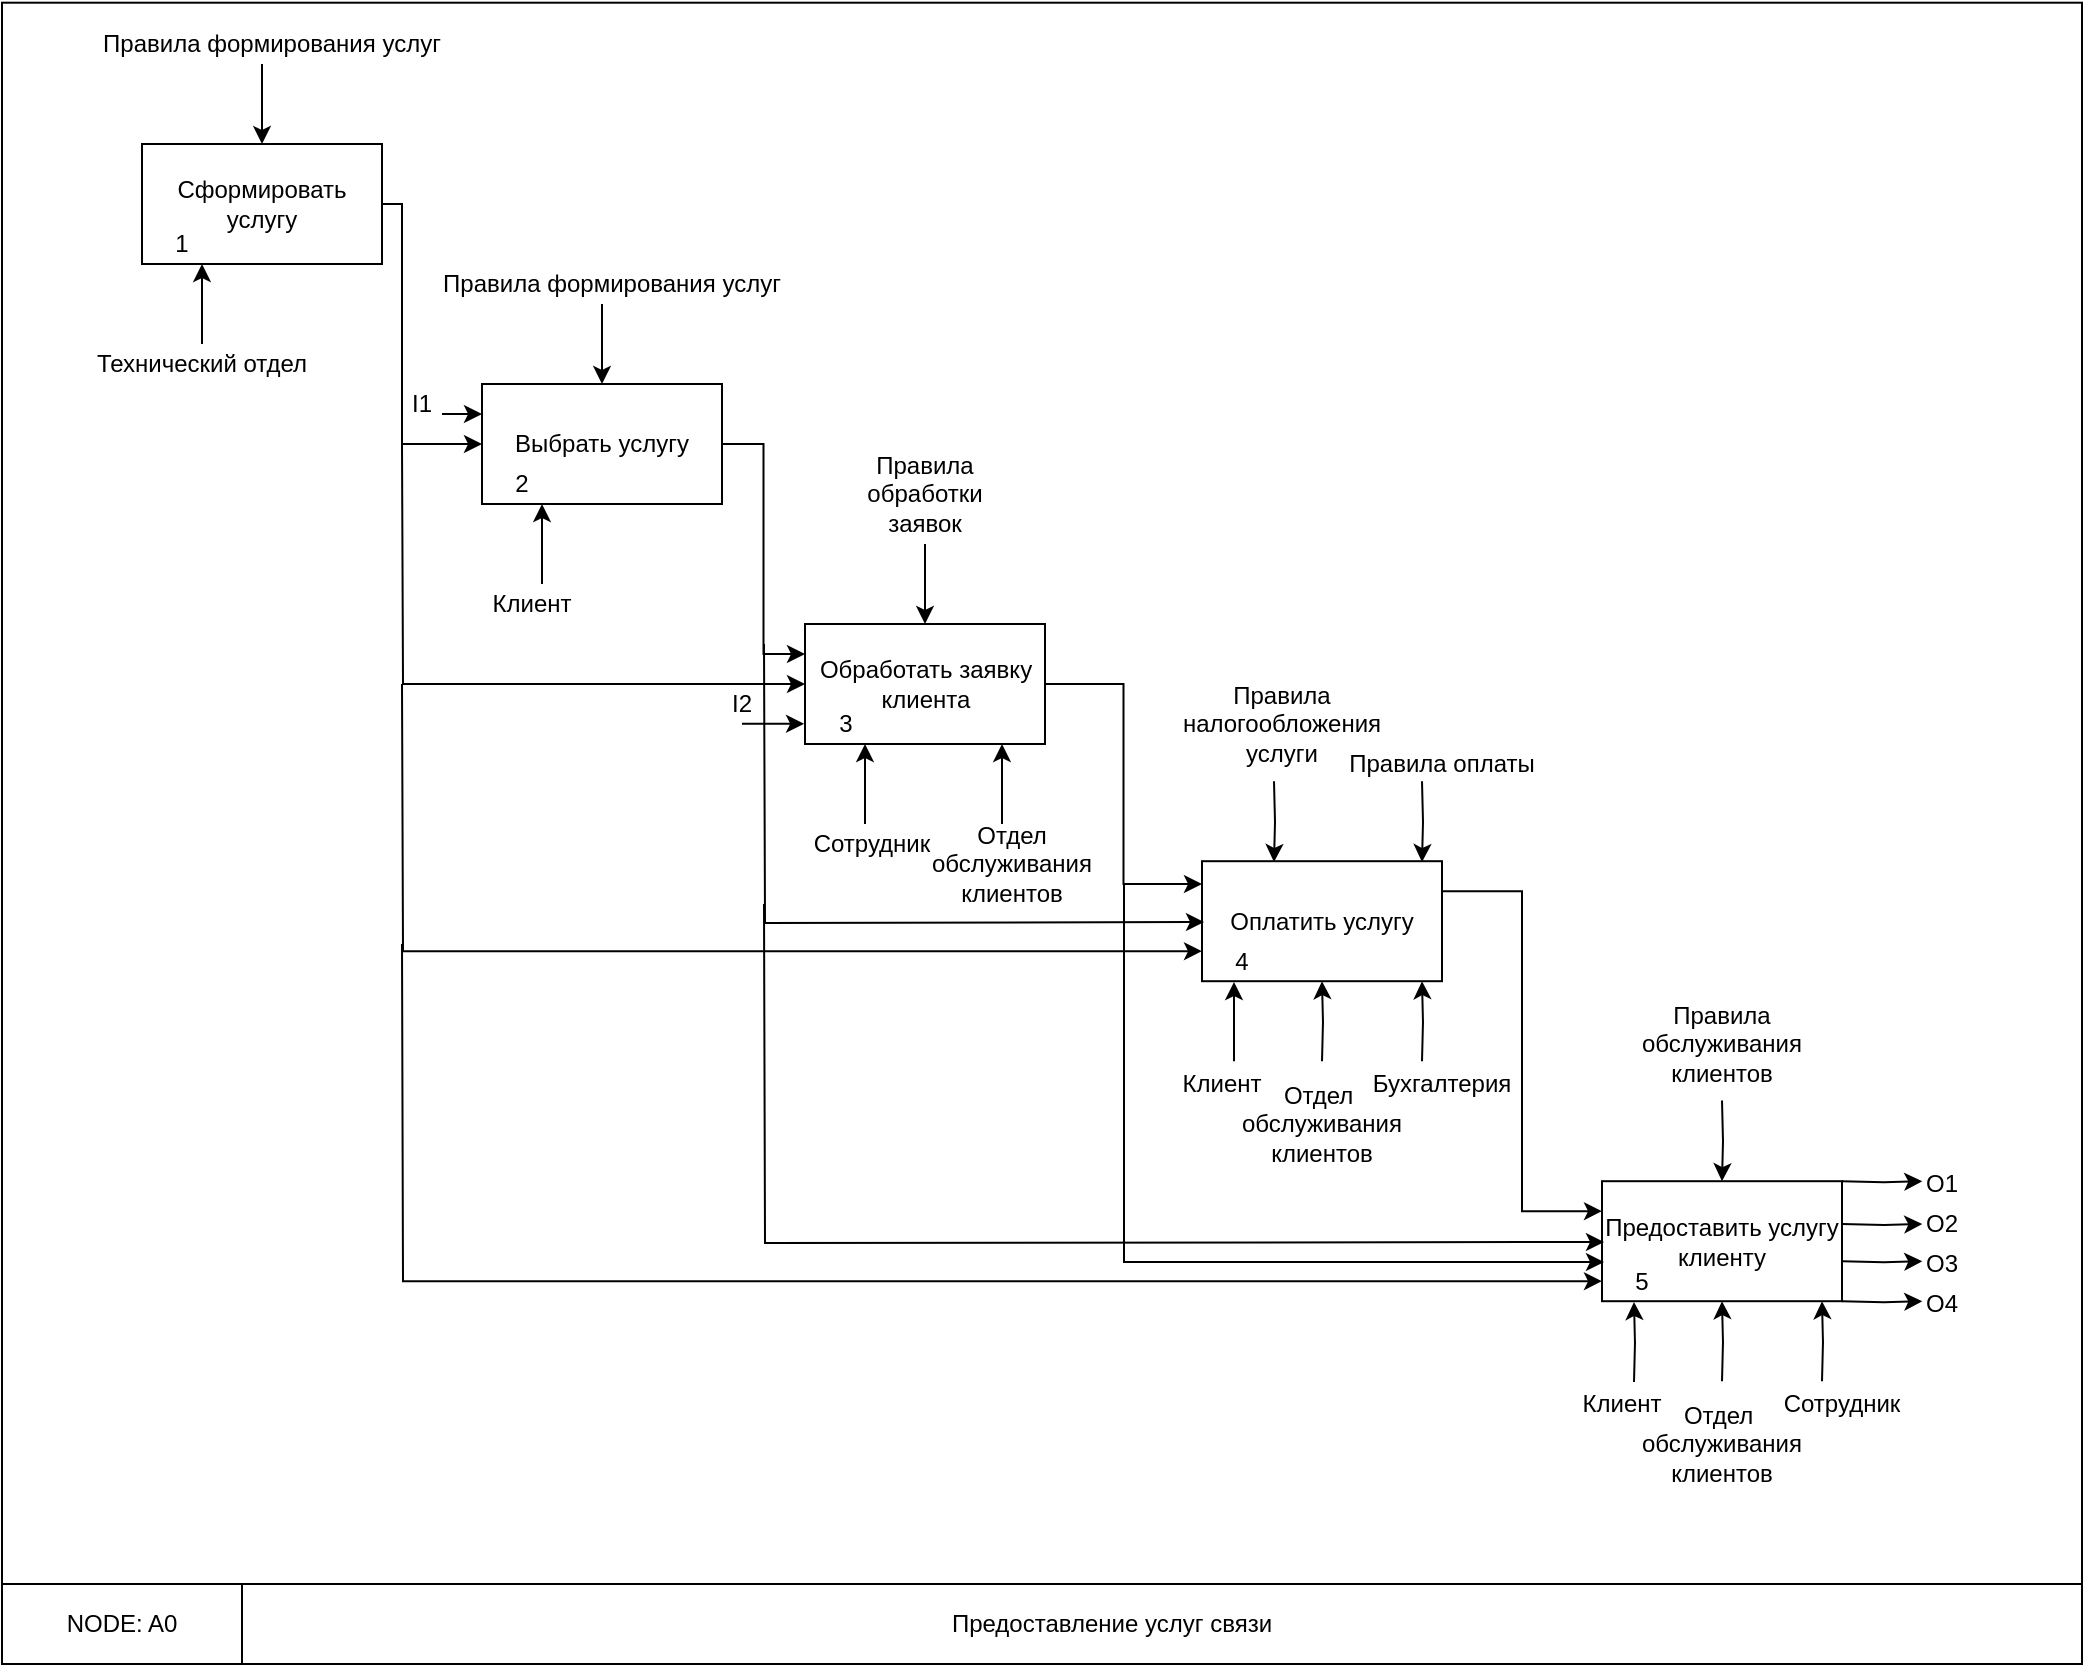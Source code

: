<mxfile version="12.4.2" type="github" pages="1"><diagram id="mF_yQARg7BxAX6xWqbUg" name="Page-1"><mxGraphModel dx="865" dy="443" grid="1" gridSize="10" guides="1" tooltips="1" connect="1" arrows="1" fold="1" page="1" pageScale="1" pageWidth="827" pageHeight="1169" math="0" shadow="0"><root><mxCell id="0"/><mxCell id="1" parent="0"/><mxCell id="2whtAdRRtvwtdli_gjir-16" value="" style="rounded=0;whiteSpace=wrap;html=1;fillColor=none;" vertex="1" parent="1"><mxGeometry x="40" y="9.35" width="1040" height="830.65" as="geometry"/></mxCell><mxCell id="2whtAdRRtvwtdli_gjir-18" value="" style="rounded=0;whiteSpace=wrap;html=1;fillColor=none;" vertex="1" parent="1"><mxGeometry x="40" y="800" width="1040" height="40" as="geometry"/></mxCell><mxCell id="2whtAdRRtvwtdli_gjir-19" value="" style="rounded=0;whiteSpace=wrap;html=1;fillColor=none;" vertex="1" parent="1"><mxGeometry x="40" y="800" width="120" height="40" as="geometry"/></mxCell><mxCell id="2whtAdRRtvwtdli_gjir-21" value="NODE: A0" style="text;html=1;strokeColor=none;fillColor=none;align=center;verticalAlign=middle;whiteSpace=wrap;rounded=0;" vertex="1" parent="1"><mxGeometry x="65" y="810" width="70" height="20" as="geometry"/></mxCell><mxCell id="2whtAdRRtvwtdli_gjir-22" value="Предоставление услуг связи" style="text;html=1;strokeColor=none;fillColor=none;align=center;verticalAlign=middle;whiteSpace=wrap;rounded=0;" vertex="1" parent="1"><mxGeometry x="390" y="810" width="410" height="20" as="geometry"/></mxCell><mxCell id="2whtAdRRtvwtdli_gjir-27" style="edgeStyle=orthogonalEdgeStyle;rounded=0;orthogonalLoop=1;jettySize=auto;html=1;exitX=0.5;exitY=0;exitDx=0;exitDy=0;endArrow=none;endFill=0;startArrow=classic;startFill=1;" edge="1" parent="1" source="2whtAdRRtvwtdli_gjir-23"><mxGeometry relative="1" as="geometry"><mxPoint x="170" y="40" as="targetPoint"/></mxGeometry></mxCell><mxCell id="2whtAdRRtvwtdli_gjir-38" style="edgeStyle=orthogonalEdgeStyle;rounded=0;orthogonalLoop=1;jettySize=auto;html=1;exitX=1;exitY=0.5;exitDx=0;exitDy=0;startArrow=none;startFill=0;endArrow=classic;endFill=1;entryX=0;entryY=0.5;entryDx=0;entryDy=0;" edge="1" parent="1" source="2whtAdRRtvwtdli_gjir-23" target="2whtAdRRtvwtdli_gjir-33"><mxGeometry relative="1" as="geometry"><mxPoint x="240" y="110" as="targetPoint"/><Array as="points"><mxPoint x="240" y="110"/><mxPoint x="240" y="230"/></Array></mxGeometry></mxCell><mxCell id="2whtAdRRtvwtdli_gjir-23" value="Сформировать услугу" style="rounded=0;whiteSpace=wrap;html=1;fillColor=none;" vertex="1" parent="1"><mxGeometry x="110" y="80" width="120" height="60" as="geometry"/></mxCell><mxCell id="2whtAdRRtvwtdli_gjir-28" value="Правила формирования услуг" style="text;html=1;strokeColor=none;fillColor=none;align=center;verticalAlign=middle;whiteSpace=wrap;rounded=0;" vertex="1" parent="1"><mxGeometry x="80" y="20" width="190" height="20" as="geometry"/></mxCell><mxCell id="2whtAdRRtvwtdli_gjir-30" style="edgeStyle=orthogonalEdgeStyle;rounded=0;orthogonalLoop=1;jettySize=auto;html=1;exitX=0.75;exitY=1;exitDx=0;exitDy=0;startArrow=classic;startFill=1;endArrow=none;endFill=0;" edge="1" parent="1" source="2whtAdRRtvwtdli_gjir-29"><mxGeometry relative="1" as="geometry"><mxPoint x="140" y="180" as="targetPoint"/></mxGeometry></mxCell><mxCell id="2whtAdRRtvwtdli_gjir-29" value="1" style="text;html=1;strokeColor=none;fillColor=none;align=center;verticalAlign=middle;whiteSpace=wrap;rounded=0;" vertex="1" parent="1"><mxGeometry x="110" y="120" width="40" height="20" as="geometry"/></mxCell><mxCell id="2whtAdRRtvwtdli_gjir-31" value="Технический отдел" style="text;html=1;strokeColor=none;fillColor=none;align=center;verticalAlign=middle;whiteSpace=wrap;rounded=0;" vertex="1" parent="1"><mxGeometry x="65" y="180" width="150" height="20" as="geometry"/></mxCell><mxCell id="2whtAdRRtvwtdli_gjir-32" style="edgeStyle=orthogonalEdgeStyle;rounded=0;orthogonalLoop=1;jettySize=auto;html=1;exitX=0.5;exitY=0;exitDx=0;exitDy=0;endArrow=none;endFill=0;startArrow=classic;startFill=1;" edge="1" parent="1" source="2whtAdRRtvwtdli_gjir-33"><mxGeometry relative="1" as="geometry"><mxPoint x="340" y="160" as="targetPoint"/></mxGeometry></mxCell><mxCell id="2whtAdRRtvwtdli_gjir-39" style="edgeStyle=orthogonalEdgeStyle;rounded=0;orthogonalLoop=1;jettySize=auto;html=1;exitX=0;exitY=0.25;exitDx=0;exitDy=0;startArrow=classic;startFill=1;endArrow=none;endFill=0;" edge="1" parent="1" source="2whtAdRRtvwtdli_gjir-33"><mxGeometry relative="1" as="geometry"><mxPoint x="260" y="215" as="targetPoint"/></mxGeometry></mxCell><mxCell id="2whtAdRRtvwtdli_gjir-47" style="edgeStyle=orthogonalEdgeStyle;rounded=0;orthogonalLoop=1;jettySize=auto;html=1;exitX=1;exitY=0.5;exitDx=0;exitDy=0;startArrow=none;startFill=0;endArrow=classic;endFill=1;entryX=0;entryY=0.25;entryDx=0;entryDy=0;" edge="1" parent="1" source="2whtAdRRtvwtdli_gjir-33" target="2whtAdRRtvwtdli_gjir-42"><mxGeometry relative="1" as="geometry"><mxPoint x="420" y="230" as="targetPoint"/></mxGeometry></mxCell><mxCell id="2whtAdRRtvwtdli_gjir-33" value="Выбрать услугу" style="rounded=0;whiteSpace=wrap;html=1;fillColor=none;" vertex="1" parent="1"><mxGeometry x="280" y="200" width="120" height="60" as="geometry"/></mxCell><mxCell id="2whtAdRRtvwtdli_gjir-34" value="Правила формирования услуг" style="text;html=1;strokeColor=none;fillColor=none;align=center;verticalAlign=middle;whiteSpace=wrap;rounded=0;" vertex="1" parent="1"><mxGeometry x="250" y="140" width="190" height="20" as="geometry"/></mxCell><mxCell id="2whtAdRRtvwtdli_gjir-35" style="edgeStyle=orthogonalEdgeStyle;rounded=0;orthogonalLoop=1;jettySize=auto;html=1;exitX=0.75;exitY=1;exitDx=0;exitDy=0;startArrow=classic;startFill=1;endArrow=none;endFill=0;" edge="1" parent="1" source="2whtAdRRtvwtdli_gjir-36"><mxGeometry relative="1" as="geometry"><mxPoint x="310" y="300" as="targetPoint"/></mxGeometry></mxCell><mxCell id="2whtAdRRtvwtdli_gjir-36" value="2" style="text;html=1;strokeColor=none;fillColor=none;align=center;verticalAlign=middle;whiteSpace=wrap;rounded=0;" vertex="1" parent="1"><mxGeometry x="280" y="240" width="40" height="20" as="geometry"/></mxCell><mxCell id="2whtAdRRtvwtdli_gjir-37" value="Клиент" style="text;html=1;strokeColor=none;fillColor=none;align=center;verticalAlign=middle;whiteSpace=wrap;rounded=0;" vertex="1" parent="1"><mxGeometry x="230" y="300" width="150" height="20" as="geometry"/></mxCell><mxCell id="2whtAdRRtvwtdli_gjir-40" value="I1" style="text;html=1;strokeColor=none;fillColor=none;align=center;verticalAlign=middle;whiteSpace=wrap;rounded=0;" vertex="1" parent="1"><mxGeometry x="230" y="200" width="40" height="20" as="geometry"/></mxCell><mxCell id="2whtAdRRtvwtdli_gjir-41" style="edgeStyle=orthogonalEdgeStyle;rounded=0;orthogonalLoop=1;jettySize=auto;html=1;exitX=0.5;exitY=0;exitDx=0;exitDy=0;endArrow=none;endFill=0;startArrow=classic;startFill=1;" edge="1" parent="1" source="2whtAdRRtvwtdli_gjir-42"><mxGeometry relative="1" as="geometry"><mxPoint x="501.5" y="280" as="targetPoint"/></mxGeometry></mxCell><mxCell id="2whtAdRRtvwtdli_gjir-50" style="edgeStyle=orthogonalEdgeStyle;rounded=0;orthogonalLoop=1;jettySize=auto;html=1;exitX=0;exitY=0.5;exitDx=0;exitDy=0;startArrow=classic;startFill=1;endArrow=none;endFill=0;" edge="1" parent="1" source="2whtAdRRtvwtdli_gjir-42"><mxGeometry relative="1" as="geometry"><mxPoint x="240.0" y="230" as="targetPoint"/></mxGeometry></mxCell><mxCell id="2whtAdRRtvwtdli_gjir-67" style="edgeStyle=orthogonalEdgeStyle;rounded=0;orthogonalLoop=1;jettySize=auto;html=1;exitX=1;exitY=0.5;exitDx=0;exitDy=0;startArrow=none;startFill=0;endArrow=classic;endFill=1;entryX=0;entryY=0.19;entryDx=0;entryDy=0;entryPerimeter=0;" edge="1" parent="1" source="2whtAdRRtvwtdli_gjir-42" target="2whtAdRRtvwtdli_gjir-55"><mxGeometry relative="1" as="geometry"><mxPoint x="599.81" y="349.857" as="targetPoint"/></mxGeometry></mxCell><mxCell id="2whtAdRRtvwtdli_gjir-42" value="Обработать заявку клиента" style="rounded=0;whiteSpace=wrap;html=1;fillColor=none;" vertex="1" parent="1"><mxGeometry x="441.5" y="320" width="120" height="60" as="geometry"/></mxCell><mxCell id="2whtAdRRtvwtdli_gjir-43" value="Правила обработки заявок" style="text;html=1;strokeColor=none;fillColor=none;align=center;verticalAlign=middle;whiteSpace=wrap;rounded=0;" vertex="1" parent="1"><mxGeometry x="452.25" y="250" width="98.5" height="10" as="geometry"/></mxCell><mxCell id="2whtAdRRtvwtdli_gjir-44" style="edgeStyle=orthogonalEdgeStyle;rounded=0;orthogonalLoop=1;jettySize=auto;html=1;exitX=0.75;exitY=1;exitDx=0;exitDy=0;startArrow=classic;startFill=1;endArrow=none;endFill=0;" edge="1" parent="1" source="2whtAdRRtvwtdli_gjir-45"><mxGeometry relative="1" as="geometry"><mxPoint x="471.5" y="420" as="targetPoint"/></mxGeometry></mxCell><mxCell id="2whtAdRRtvwtdli_gjir-45" value="3" style="text;html=1;strokeColor=none;fillColor=none;align=center;verticalAlign=middle;whiteSpace=wrap;rounded=0;" vertex="1" parent="1"><mxGeometry x="441.5" y="360" width="40" height="20" as="geometry"/></mxCell><mxCell id="2whtAdRRtvwtdli_gjir-46" value="Сотрудник" style="text;html=1;strokeColor=none;fillColor=none;align=center;verticalAlign=middle;whiteSpace=wrap;rounded=0;" vertex="1" parent="1"><mxGeometry x="440" y="420" width="70" height="20" as="geometry"/></mxCell><mxCell id="2whtAdRRtvwtdli_gjir-48" value="" style="endArrow=classic;html=1;" edge="1" parent="1"><mxGeometry width="50" height="50" relative="1" as="geometry"><mxPoint x="540" y="420" as="sourcePoint"/><mxPoint x="540" y="380" as="targetPoint"/></mxGeometry></mxCell><mxCell id="2whtAdRRtvwtdli_gjir-49" value="Отдел обслуживания клиентов" style="text;html=1;strokeColor=none;fillColor=none;align=center;verticalAlign=middle;whiteSpace=wrap;rounded=0;" vertex="1" parent="1"><mxGeometry x="525" y="430" width="40" height="20" as="geometry"/></mxCell><mxCell id="2whtAdRRtvwtdli_gjir-51" style="edgeStyle=orthogonalEdgeStyle;rounded=0;orthogonalLoop=1;jettySize=auto;html=1;exitX=0;exitY=0.25;exitDx=0;exitDy=0;startArrow=classic;startFill=1;endArrow=none;endFill=0;entryX=0.5;entryY=1;entryDx=0;entryDy=0;" edge="1" parent="1" target="2whtAdRRtvwtdli_gjir-52"><mxGeometry relative="1" as="geometry"><mxPoint x="421.032" y="369.92" as="targetPoint"/><mxPoint x="441.032" y="369.92" as="sourcePoint"/></mxGeometry></mxCell><mxCell id="2whtAdRRtvwtdli_gjir-52" value="I2" style="text;html=1;strokeColor=none;fillColor=none;align=center;verticalAlign=middle;whiteSpace=wrap;rounded=0;" vertex="1" parent="1"><mxGeometry x="390" y="350" width="40" height="20" as="geometry"/></mxCell><mxCell id="2whtAdRRtvwtdli_gjir-54" style="edgeStyle=orthogonalEdgeStyle;rounded=0;orthogonalLoop=1;jettySize=auto;html=1;exitX=0.5;exitY=0;exitDx=0;exitDy=0;endArrow=none;endFill=0;startArrow=classic;startFill=1;" edge="1" parent="1"><mxGeometry relative="1" as="geometry"><mxPoint x="676" y="398.6" as="targetPoint"/><mxPoint x="676" y="439" as="sourcePoint"/></mxGeometry></mxCell><mxCell id="2whtAdRRtvwtdli_gjir-68" style="edgeStyle=orthogonalEdgeStyle;rounded=0;orthogonalLoop=1;jettySize=auto;html=1;exitX=0;exitY=0.5;exitDx=0;exitDy=0;startArrow=classic;startFill=1;endArrow=none;endFill=0;" edge="1" parent="1"><mxGeometry relative="1" as="geometry"><mxPoint x="421" y="330" as="targetPoint"/><mxPoint x="641" y="469" as="sourcePoint"/></mxGeometry></mxCell><mxCell id="2whtAdRRtvwtdli_gjir-91" style="edgeStyle=orthogonalEdgeStyle;rounded=0;orthogonalLoop=1;jettySize=auto;html=1;exitX=1;exitY=0.25;exitDx=0;exitDy=0;entryX=0;entryY=0.25;entryDx=0;entryDy=0;startArrow=none;startFill=0;endArrow=classic;endFill=1;" edge="1" parent="1" source="2whtAdRRtvwtdli_gjir-55" target="2whtAdRRtvwtdli_gjir-71"><mxGeometry relative="1" as="geometry"/></mxCell><mxCell id="2whtAdRRtvwtdli_gjir-55" value="Оплатить услугу" style="rounded=0;whiteSpace=wrap;html=1;fillColor=none;" vertex="1" parent="1"><mxGeometry x="640" y="438.6" width="120" height="60" as="geometry"/></mxCell><mxCell id="2whtAdRRtvwtdli_gjir-56" style="edgeStyle=orthogonalEdgeStyle;rounded=0;orthogonalLoop=1;jettySize=auto;html=1;exitX=0.75;exitY=1;exitDx=0;exitDy=0;startArrow=classic;startFill=1;endArrow=none;endFill=0;" edge="1" parent="1"><mxGeometry relative="1" as="geometry"><mxPoint x="656" y="538.6" as="targetPoint"/><mxPoint x="656" y="499" as="sourcePoint"/></mxGeometry></mxCell><mxCell id="2whtAdRRtvwtdli_gjir-69" style="edgeStyle=orthogonalEdgeStyle;rounded=0;orthogonalLoop=1;jettySize=auto;html=1;exitX=0;exitY=0.25;exitDx=0;exitDy=0;startArrow=classic;startFill=1;endArrow=none;endFill=0;" edge="1" parent="1" source="2whtAdRRtvwtdli_gjir-57"><mxGeometry relative="1" as="geometry"><mxPoint x="240" y="350" as="targetPoint"/></mxGeometry></mxCell><mxCell id="2whtAdRRtvwtdli_gjir-57" value="4" style="text;html=1;strokeColor=none;fillColor=none;align=center;verticalAlign=middle;whiteSpace=wrap;rounded=0;" vertex="1" parent="1"><mxGeometry x="640" y="478.6" width="40" height="20" as="geometry"/></mxCell><mxCell id="2whtAdRRtvwtdli_gjir-58" value="Правила налогообложения услуги" style="text;html=1;strokeColor=none;fillColor=none;align=center;verticalAlign=middle;whiteSpace=wrap;rounded=0;" vertex="1" parent="1"><mxGeometry x="660" y="360" width="40" height="20" as="geometry"/></mxCell><mxCell id="2whtAdRRtvwtdli_gjir-59" style="edgeStyle=orthogonalEdgeStyle;rounded=0;orthogonalLoop=1;jettySize=auto;html=1;exitX=0.5;exitY=0;exitDx=0;exitDy=0;endArrow=none;endFill=0;startArrow=classic;startFill=1;" edge="1" parent="1"><mxGeometry relative="1" as="geometry"><mxPoint x="750" y="398.6" as="targetPoint"/><mxPoint x="750" y="439" as="sourcePoint"/></mxGeometry></mxCell><mxCell id="2whtAdRRtvwtdli_gjir-60" value="Правила оплаты" style="text;html=1;strokeColor=none;fillColor=none;align=center;verticalAlign=middle;whiteSpace=wrap;rounded=0;" vertex="1" parent="1"><mxGeometry x="700" y="380" width="120" height="20" as="geometry"/></mxCell><mxCell id="2whtAdRRtvwtdli_gjir-61" value="Клиент" style="text;html=1;strokeColor=none;fillColor=none;align=center;verticalAlign=middle;whiteSpace=wrap;rounded=0;" vertex="1" parent="1"><mxGeometry x="630" y="540" width="40" height="20" as="geometry"/></mxCell><mxCell id="2whtAdRRtvwtdli_gjir-62" style="edgeStyle=orthogonalEdgeStyle;rounded=0;orthogonalLoop=1;jettySize=auto;html=1;exitX=0.75;exitY=1;exitDx=0;exitDy=0;startArrow=classic;startFill=1;endArrow=none;endFill=0;" edge="1" parent="1"><mxGeometry relative="1" as="geometry"><mxPoint x="750" y="538.6" as="targetPoint"/><mxPoint x="750" y="498.6" as="sourcePoint"/></mxGeometry></mxCell><mxCell id="2whtAdRRtvwtdli_gjir-63" style="edgeStyle=orthogonalEdgeStyle;rounded=0;orthogonalLoop=1;jettySize=auto;html=1;exitX=0.75;exitY=1;exitDx=0;exitDy=0;startArrow=classic;startFill=1;endArrow=none;endFill=0;" edge="1" parent="1"><mxGeometry relative="1" as="geometry"><mxPoint x="700" y="538.6" as="targetPoint"/><mxPoint x="700" y="498.6" as="sourcePoint"/></mxGeometry></mxCell><mxCell id="2whtAdRRtvwtdli_gjir-65" value="Отдел&amp;nbsp; обслуживания клиентов" style="text;html=1;strokeColor=none;fillColor=none;align=center;verticalAlign=middle;whiteSpace=wrap;rounded=0;" vertex="1" parent="1"><mxGeometry x="680" y="560" width="40" height="20" as="geometry"/></mxCell><mxCell id="2whtAdRRtvwtdli_gjir-66" value="Бухгалтерия" style="text;html=1;strokeColor=none;fillColor=none;align=center;verticalAlign=middle;whiteSpace=wrap;rounded=0;" vertex="1" parent="1"><mxGeometry x="740" y="540" width="40" height="20" as="geometry"/></mxCell><mxCell id="2whtAdRRtvwtdli_gjir-92" style="edgeStyle=orthogonalEdgeStyle;rounded=0;orthogonalLoop=1;jettySize=auto;html=1;exitX=0;exitY=0.5;exitDx=0;exitDy=0;startArrow=classic;startFill=1;endArrow=none;endFill=0;" edge="1" parent="1"><mxGeometry relative="1" as="geometry"><mxPoint x="421" y="460" as="targetPoint"/><mxPoint x="841" y="629" as="sourcePoint"/></mxGeometry></mxCell><mxCell id="2whtAdRRtvwtdli_gjir-71" value="Предоставить услугу клиенту" style="rounded=0;whiteSpace=wrap;html=1;fillColor=none;" vertex="1" parent="1"><mxGeometry x="840" y="598.6" width="120" height="60" as="geometry"/></mxCell><mxCell id="2whtAdRRtvwtdli_gjir-72" style="edgeStyle=orthogonalEdgeStyle;rounded=0;orthogonalLoop=1;jettySize=auto;html=1;exitX=0.75;exitY=1;exitDx=0;exitDy=0;startArrow=classic;startFill=1;endArrow=none;endFill=0;" edge="1" parent="1"><mxGeometry relative="1" as="geometry"><mxPoint x="856" y="699" as="targetPoint"/><mxPoint x="856" y="659" as="sourcePoint"/></mxGeometry></mxCell><mxCell id="2whtAdRRtvwtdli_gjir-93" style="edgeStyle=orthogonalEdgeStyle;rounded=0;orthogonalLoop=1;jettySize=auto;html=1;exitX=0;exitY=0;exitDx=0;exitDy=0;startArrow=classic;startFill=1;endArrow=none;endFill=0;" edge="1" parent="1"><mxGeometry relative="1" as="geometry"><mxPoint x="601" y="450" as="targetPoint"/><mxPoint x="841" y="639" as="sourcePoint"/><Array as="points"><mxPoint x="601" y="639"/></Array></mxGeometry></mxCell><mxCell id="2whtAdRRtvwtdli_gjir-94" style="edgeStyle=orthogonalEdgeStyle;rounded=0;orthogonalLoop=1;jettySize=auto;html=1;exitX=0;exitY=0.5;exitDx=0;exitDy=0;startArrow=classic;startFill=1;endArrow=none;endFill=0;" edge="1" parent="1" source="2whtAdRRtvwtdli_gjir-73"><mxGeometry relative="1" as="geometry"><mxPoint x="240" y="480" as="targetPoint"/></mxGeometry></mxCell><mxCell id="2whtAdRRtvwtdli_gjir-73" value="5" style="text;html=1;strokeColor=none;fillColor=none;align=center;verticalAlign=middle;whiteSpace=wrap;rounded=0;" vertex="1" parent="1"><mxGeometry x="840" y="638.6" width="40" height="20" as="geometry"/></mxCell><mxCell id="2whtAdRRtvwtdli_gjir-75" style="edgeStyle=orthogonalEdgeStyle;rounded=0;orthogonalLoop=1;jettySize=auto;html=1;exitX=0.5;exitY=0;exitDx=0;exitDy=0;endArrow=none;endFill=0;startArrow=classic;startFill=1;" edge="1" parent="1"><mxGeometry relative="1" as="geometry"><mxPoint x="900" y="558.2" as="targetPoint"/><mxPoint x="900" y="598.6" as="sourcePoint"/></mxGeometry></mxCell><mxCell id="2whtAdRRtvwtdli_gjir-76" value="Правила обслуживания клиентов" style="text;html=1;strokeColor=none;fillColor=none;align=center;verticalAlign=middle;whiteSpace=wrap;rounded=0;" vertex="1" parent="1"><mxGeometry x="840" y="520" width="120" height="20" as="geometry"/></mxCell><mxCell id="2whtAdRRtvwtdli_gjir-77" value="Клиент" style="text;html=1;strokeColor=none;fillColor=none;align=center;verticalAlign=middle;whiteSpace=wrap;rounded=0;" vertex="1" parent="1"><mxGeometry x="830" y="700" width="40" height="20" as="geometry"/></mxCell><mxCell id="2whtAdRRtvwtdli_gjir-78" style="edgeStyle=orthogonalEdgeStyle;rounded=0;orthogonalLoop=1;jettySize=auto;html=1;exitX=0.75;exitY=1;exitDx=0;exitDy=0;startArrow=classic;startFill=1;endArrow=none;endFill=0;" edge="1" parent="1"><mxGeometry relative="1" as="geometry"><mxPoint x="950" y="698.6" as="targetPoint"/><mxPoint x="950" y="658.6" as="sourcePoint"/></mxGeometry></mxCell><mxCell id="2whtAdRRtvwtdli_gjir-79" style="edgeStyle=orthogonalEdgeStyle;rounded=0;orthogonalLoop=1;jettySize=auto;html=1;exitX=0.75;exitY=1;exitDx=0;exitDy=0;startArrow=classic;startFill=1;endArrow=none;endFill=0;" edge="1" parent="1"><mxGeometry relative="1" as="geometry"><mxPoint x="900" y="698.6" as="targetPoint"/><mxPoint x="900" y="658.6" as="sourcePoint"/></mxGeometry></mxCell><mxCell id="2whtAdRRtvwtdli_gjir-80" value="Отдел&amp;nbsp; обслуживания клиентов" style="text;html=1;strokeColor=none;fillColor=none;align=center;verticalAlign=middle;whiteSpace=wrap;rounded=0;" vertex="1" parent="1"><mxGeometry x="880" y="720" width="40" height="20" as="geometry"/></mxCell><mxCell id="2whtAdRRtvwtdli_gjir-81" value="Сотрудник" style="text;html=1;strokeColor=none;fillColor=none;align=center;verticalAlign=middle;whiteSpace=wrap;rounded=0;" vertex="1" parent="1"><mxGeometry x="940" y="700" width="40" height="20" as="geometry"/></mxCell><mxCell id="2whtAdRRtvwtdli_gjir-83" style="edgeStyle=orthogonalEdgeStyle;rounded=0;orthogonalLoop=1;jettySize=auto;html=1;exitX=1;exitY=0.25;exitDx=0;exitDy=0;startArrow=none;startFill=0;endArrow=classic;endFill=1;" edge="1" parent="1"><mxGeometry relative="1" as="geometry"><mxPoint x="1000.14" y="620.0" as="targetPoint"/><mxPoint x="960.002" y="620.0" as="sourcePoint"/></mxGeometry></mxCell><mxCell id="2whtAdRRtvwtdli_gjir-84" style="edgeStyle=orthogonalEdgeStyle;rounded=0;orthogonalLoop=1;jettySize=auto;html=1;exitX=1;exitY=0.25;exitDx=0;exitDy=0;startArrow=none;startFill=0;endArrow=classic;endFill=1;" edge="1" parent="1"><mxGeometry relative="1" as="geometry"><mxPoint x="1000.14" y="658.6" as="targetPoint"/><mxPoint x="960.002" y="658.6" as="sourcePoint"/></mxGeometry></mxCell><mxCell id="2whtAdRRtvwtdli_gjir-85" style="edgeStyle=orthogonalEdgeStyle;rounded=0;orthogonalLoop=1;jettySize=auto;html=1;exitX=1;exitY=0.25;exitDx=0;exitDy=0;startArrow=none;startFill=0;endArrow=classic;endFill=1;" edge="1" parent="1"><mxGeometry relative="1" as="geometry"><mxPoint x="1000.14" y="638.6" as="targetPoint"/><mxPoint x="960.002" y="638.6" as="sourcePoint"/></mxGeometry></mxCell><mxCell id="2whtAdRRtvwtdli_gjir-86" style="edgeStyle=orthogonalEdgeStyle;rounded=0;orthogonalLoop=1;jettySize=auto;html=1;exitX=1;exitY=0.25;exitDx=0;exitDy=0;startArrow=none;startFill=0;endArrow=classic;endFill=1;" edge="1" parent="1"><mxGeometry relative="1" as="geometry"><mxPoint x="1000.14" y="598.6" as="targetPoint"/><mxPoint x="960.002" y="598.6" as="sourcePoint"/></mxGeometry></mxCell><mxCell id="2whtAdRRtvwtdli_gjir-87" value="O1" style="text;html=1;strokeColor=none;fillColor=none;align=center;verticalAlign=middle;whiteSpace=wrap;rounded=0;" vertex="1" parent="1"><mxGeometry x="990" y="590" width="40" height="20" as="geometry"/></mxCell><mxCell id="2whtAdRRtvwtdli_gjir-88" value="O2" style="text;html=1;strokeColor=none;fillColor=none;align=center;verticalAlign=middle;whiteSpace=wrap;rounded=0;" vertex="1" parent="1"><mxGeometry x="990" y="610" width="40" height="20" as="geometry"/></mxCell><mxCell id="2whtAdRRtvwtdli_gjir-89" value="O3" style="text;html=1;strokeColor=none;fillColor=none;align=center;verticalAlign=middle;whiteSpace=wrap;rounded=0;" vertex="1" parent="1"><mxGeometry x="990" y="630" width="40" height="20" as="geometry"/></mxCell><mxCell id="2whtAdRRtvwtdli_gjir-90" value="O4" style="text;html=1;strokeColor=none;fillColor=none;align=center;verticalAlign=middle;whiteSpace=wrap;rounded=0;" vertex="1" parent="1"><mxGeometry x="990" y="650" width="40" height="20" as="geometry"/></mxCell></root></mxGraphModel></diagram></mxfile>
